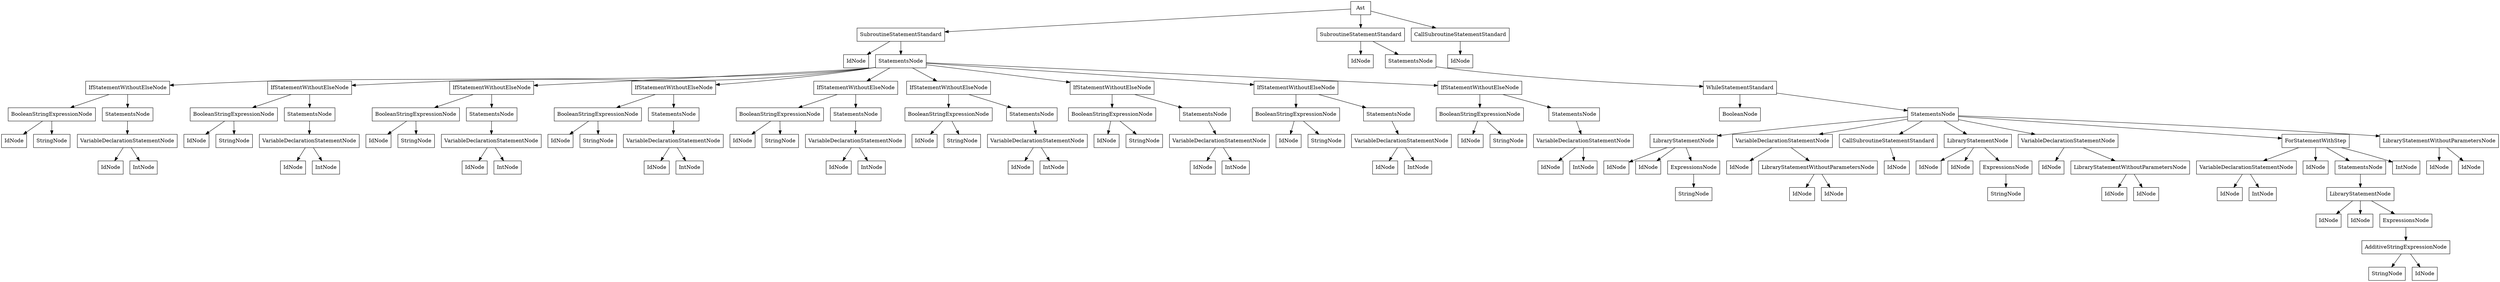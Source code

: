digraph Ast {
	rankdir=TD;
	node [shape=box];
	139808944679488 [label="Ast"];
	139808945988816 [label="SubroutineStatementStandard"];
	139808944679488 -> 139808945988816;
	139808945982816 [label="IdNode"];
	139808945988816 -> 139808945982816;
	139808945986800 [label="StatementsNode"];
	139808945988816 -> 139808945986800;
	139808945982096 [label="IfStatementWithoutElseNode"];
	139808945986800 -> 139808945982096;
	139808945983392 [label="BooleanStringExpressionNode"];
	139808945982096 -> 139808945983392;
	139808945989392 [label="IdNode"];
	139808945983392 -> 139808945989392;
	139808945986704 [label="StringNode"];
	139808945983392 -> 139808945986704;
	139808945982192 [label="StatementsNode"];
	139808945982096 -> 139808945982192;
	139808945986320 [label="VariableDeclarationStatementNode"];
	139808945982192 -> 139808945986320;
	139808945980320 [label="IdNode"];
	139808945986320 -> 139808945980320;
	139808945983296 [label="IntNode"];
	139808945986320 -> 139808945983296;
	139808945984208 [label="IfStatementWithoutElseNode"];
	139808945986800 -> 139808945984208;
	139808945990016 [label="BooleanStringExpressionNode"];
	139808945984208 -> 139808945990016;
	139808945981088 [label="IdNode"];
	139808945990016 -> 139808945981088;
	139808945986992 [label="StringNode"];
	139808945990016 -> 139808945986992;
	139808945982432 [label="StatementsNode"];
	139808945984208 -> 139808945982432;
	139808945989824 [label="VariableDeclarationStatementNode"];
	139808945982432 -> 139808945989824;
	139808945981664 [label="IdNode"];
	139808945989824 -> 139808945981664;
	139808945988384 [label="IntNode"];
	139808945989824 -> 139808945988384;
	139808944553360 [label="IfStatementWithoutElseNode"];
	139808945986800 -> 139808944553360;
	139808944553888 [label="BooleanStringExpressionNode"];
	139808944553360 -> 139808944553888;
	139808945984112 [label="IdNode"];
	139808944553888 -> 139808945984112;
	139808945986080 [label="StringNode"];
	139808944553888 -> 139808945986080;
	139808944553792 [label="StatementsNode"];
	139808944553360 -> 139808944553792;
	139808944553504 [label="VariableDeclarationStatementNode"];
	139808944553792 -> 139808944553504;
	139808944553696 [label="IdNode"];
	139808944553504 -> 139808944553696;
	139808944553552 [label="IntNode"];
	139808944553504 -> 139808944553552;
	139808944552592 [label="IfStatementWithoutElseNode"];
	139808945986800 -> 139808944552592;
	139808944553120 [label="BooleanStringExpressionNode"];
	139808944552592 -> 139808944553120;
	139808944553264 [label="IdNode"];
	139808944553120 -> 139808944553264;
	139808944553216 [label="StringNode"];
	139808944553120 -> 139808944553216;
	139808944553024 [label="StatementsNode"];
	139808944552592 -> 139808944553024;
	139808944552736 [label="VariableDeclarationStatementNode"];
	139808944553024 -> 139808944552736;
	139808944552928 [label="IdNode"];
	139808944552736 -> 139808944552928;
	139808944552784 [label="IntNode"];
	139808944552736 -> 139808944552784;
	139808944551824 [label="IfStatementWithoutElseNode"];
	139808945986800 -> 139808944551824;
	139808944552352 [label="BooleanStringExpressionNode"];
	139808944551824 -> 139808944552352;
	139808944552496 [label="IdNode"];
	139808944552352 -> 139808944552496;
	139808944552448 [label="StringNode"];
	139808944552352 -> 139808944552448;
	139808944552256 [label="StatementsNode"];
	139808944551824 -> 139808944552256;
	139808944551968 [label="VariableDeclarationStatementNode"];
	139808944552256 -> 139808944551968;
	139808944552160 [label="IdNode"];
	139808944551968 -> 139808944552160;
	139808944552016 [label="IntNode"];
	139808944551968 -> 139808944552016;
	139808944551056 [label="IfStatementWithoutElseNode"];
	139808945986800 -> 139808944551056;
	139808944551584 [label="BooleanStringExpressionNode"];
	139808944551056 -> 139808944551584;
	139808944551728 [label="IdNode"];
	139808944551584 -> 139808944551728;
	139808944551680 [label="StringNode"];
	139808944551584 -> 139808944551680;
	139808944551488 [label="StatementsNode"];
	139808944551056 -> 139808944551488;
	139808944551200 [label="VariableDeclarationStatementNode"];
	139808944551488 -> 139808944551200;
	139808944551392 [label="IdNode"];
	139808944551200 -> 139808944551392;
	139808944551248 [label="IntNode"];
	139808944551200 -> 139808944551248;
	139808944550288 [label="IfStatementWithoutElseNode"];
	139808945986800 -> 139808944550288;
	139808944550816 [label="BooleanStringExpressionNode"];
	139808944550288 -> 139808944550816;
	139808944550960 [label="IdNode"];
	139808944550816 -> 139808944550960;
	139808944550912 [label="StringNode"];
	139808944550816 -> 139808944550912;
	139808944550720 [label="StatementsNode"];
	139808944550288 -> 139808944550720;
	139808944550432 [label="VariableDeclarationStatementNode"];
	139808944550720 -> 139808944550432;
	139808944550624 [label="IdNode"];
	139808944550432 -> 139808944550624;
	139808944550480 [label="IntNode"];
	139808944550432 -> 139808944550480;
	139808944549520 [label="IfStatementWithoutElseNode"];
	139808945986800 -> 139808944549520;
	139808944550048 [label="BooleanStringExpressionNode"];
	139808944549520 -> 139808944550048;
	139808944550192 [label="IdNode"];
	139808944550048 -> 139808944550192;
	139808944550144 [label="StringNode"];
	139808944550048 -> 139808944550144;
	139808944549952 [label="StatementsNode"];
	139808944549520 -> 139808944549952;
	139808944549664 [label="VariableDeclarationStatementNode"];
	139808944549952 -> 139808944549664;
	139808944549856 [label="IdNode"];
	139808944549664 -> 139808944549856;
	139808944549712 [label="IntNode"];
	139808944549664 -> 139808944549712;
	139808944548752 [label="IfStatementWithoutElseNode"];
	139808945986800 -> 139808944548752;
	139808944549280 [label="BooleanStringExpressionNode"];
	139808944548752 -> 139808944549280;
	139808944549424 [label="IdNode"];
	139808944549280 -> 139808944549424;
	139808944549376 [label="StringNode"];
	139808944549280 -> 139808944549376;
	139808944549184 [label="StatementsNode"];
	139808944548752 -> 139808944549184;
	139808944548896 [label="VariableDeclarationStatementNode"];
	139808944549184 -> 139808944548896;
	139808944549088 [label="IdNode"];
	139808944548896 -> 139808944549088;
	139808944548944 [label="IntNode"];
	139808944548896 -> 139808944548944;
	139808944548464 [label="SubroutineStatementStandard"];
	139808944679488 -> 139808944548464;
	139808944548608 [label="IdNode"];
	139808944548464 -> 139808944548608;
	139808944548512 [label="StatementsNode"];
	139808944548464 -> 139808944548512;
	139808944544432 [label="WhileStatementStandard"];
	139808944548512 -> 139808944544432;
	139808944548368 [label="BooleanNode"];
	139808944544432 -> 139808944548368;
	139808944548320 [label="StatementsNode"];
	139808944544432 -> 139808944548320;
	139808944547696 [label="LibraryStatementNode"];
	139808944548320 -> 139808944547696;
	139808944548080 [label="IdNode"];
	139808944547696 -> 139808944548080;
	139808944547984 [label="IdNode"];
	139808944547696 -> 139808944547984;
	139808944547840 [label="ExpressionsNode"];
	139808944547696 -> 139808944547840;
	139808944547888 [label="StringNode"];
	139808944547840 -> 139808944547888;
	139808944547552 [label="VariableDeclarationStatementNode"];
	139808944548320 -> 139808944547552;
	139808944548176 [label="IdNode"];
	139808944547552 -> 139808944548176;
	139808944547312 [label="LibraryStatementWithoutParametersNode"];
	139808944547552 -> 139808944547312;
	139808944547600 [label="IdNode"];
	139808944547312 -> 139808944547600;
	139808944547408 [label="IdNode"];
	139808944547312 -> 139808944547408;
	139808944547120 [label="CallSubroutineStatementStandard"];
	139808944548320 -> 139808944547120;
	139808944548128 [label="IdNode"];
	139808944547120 -> 139808944548128;
	139808944546544 [label="LibraryStatementNode"];
	139808944548320 -> 139808944546544;
	139808944546928 [label="IdNode"];
	139808944546544 -> 139808944546928;
	139808944546832 [label="IdNode"];
	139808944546544 -> 139808944546832;
	139808944546688 [label="ExpressionsNode"];
	139808944546544 -> 139808944546688;
	139808944546736 [label="StringNode"];
	139808944546688 -> 139808944546736;
	139808944546400 [label="VariableDeclarationStatementNode"];
	139808944548320 -> 139808944546400;
	139808944547024 [label="IdNode"];
	139808944546400 -> 139808944547024;
	139808944546160 [label="LibraryStatementWithoutParametersNode"];
	139808944546400 -> 139808944546160;
	139808944546448 [label="IdNode"];
	139808944546160 -> 139808944546448;
	139808944546256 [label="IdNode"];
	139808944546160 -> 139808944546256;
	139808944545392 [label="ForStatementWithStep"];
	139808944548320 -> 139808944545392;
	139808944545872 [label="VariableDeclarationStatementNode"];
	139808944545392 -> 139808944545872;
	139808944546016 [label="IdNode"];
	139808944545872 -> 139808944546016;
	139808944545920 [label="IntNode"];
	139808944545872 -> 139808944545920;
	139808944545728 [label="IdNode"];
	139808944545392 -> 139808944545728;
	139808944545584 [label="StatementsNode"];
	139808944545392 -> 139808944545584;
	139808944544768 [label="LibraryStatementNode"];
	139808944545584 -> 139808944544768;
	139808944545344 [label="IdNode"];
	139808944544768 -> 139808944545344;
	139808944545248 [label="IdNode"];
	139808944544768 -> 139808944545248;
	139808944545104 [label="ExpressionsNode"];
	139808944544768 -> 139808944545104;
	139808944544864 [label="AdditiveStringExpressionNode"];
	139808944545104 -> 139808944544864;
	139808944545152 [label="StringNode"];
	139808944544864 -> 139808944545152;
	139808944544960 [label="IdNode"];
	139808944544864 -> 139808944544960;
	139808944545680 [label="IntNode"];
	139808944545392 -> 139808944545680;
	139808944544528 [label="LibraryStatementWithoutParametersNode"];
	139808944548320 -> 139808944544528;
	139808944546064 [label="IdNode"];
	139808944544528 -> 139808944546064;
	139808944544624 [label="IdNode"];
	139808944544528 -> 139808944544624;
	139808944544240 [label="CallSubroutineStatementStandard"];
	139808944679488 -> 139808944544240;
	139808944684576 [label="IdNode"];
	139808944544240 -> 139808944684576;
}

